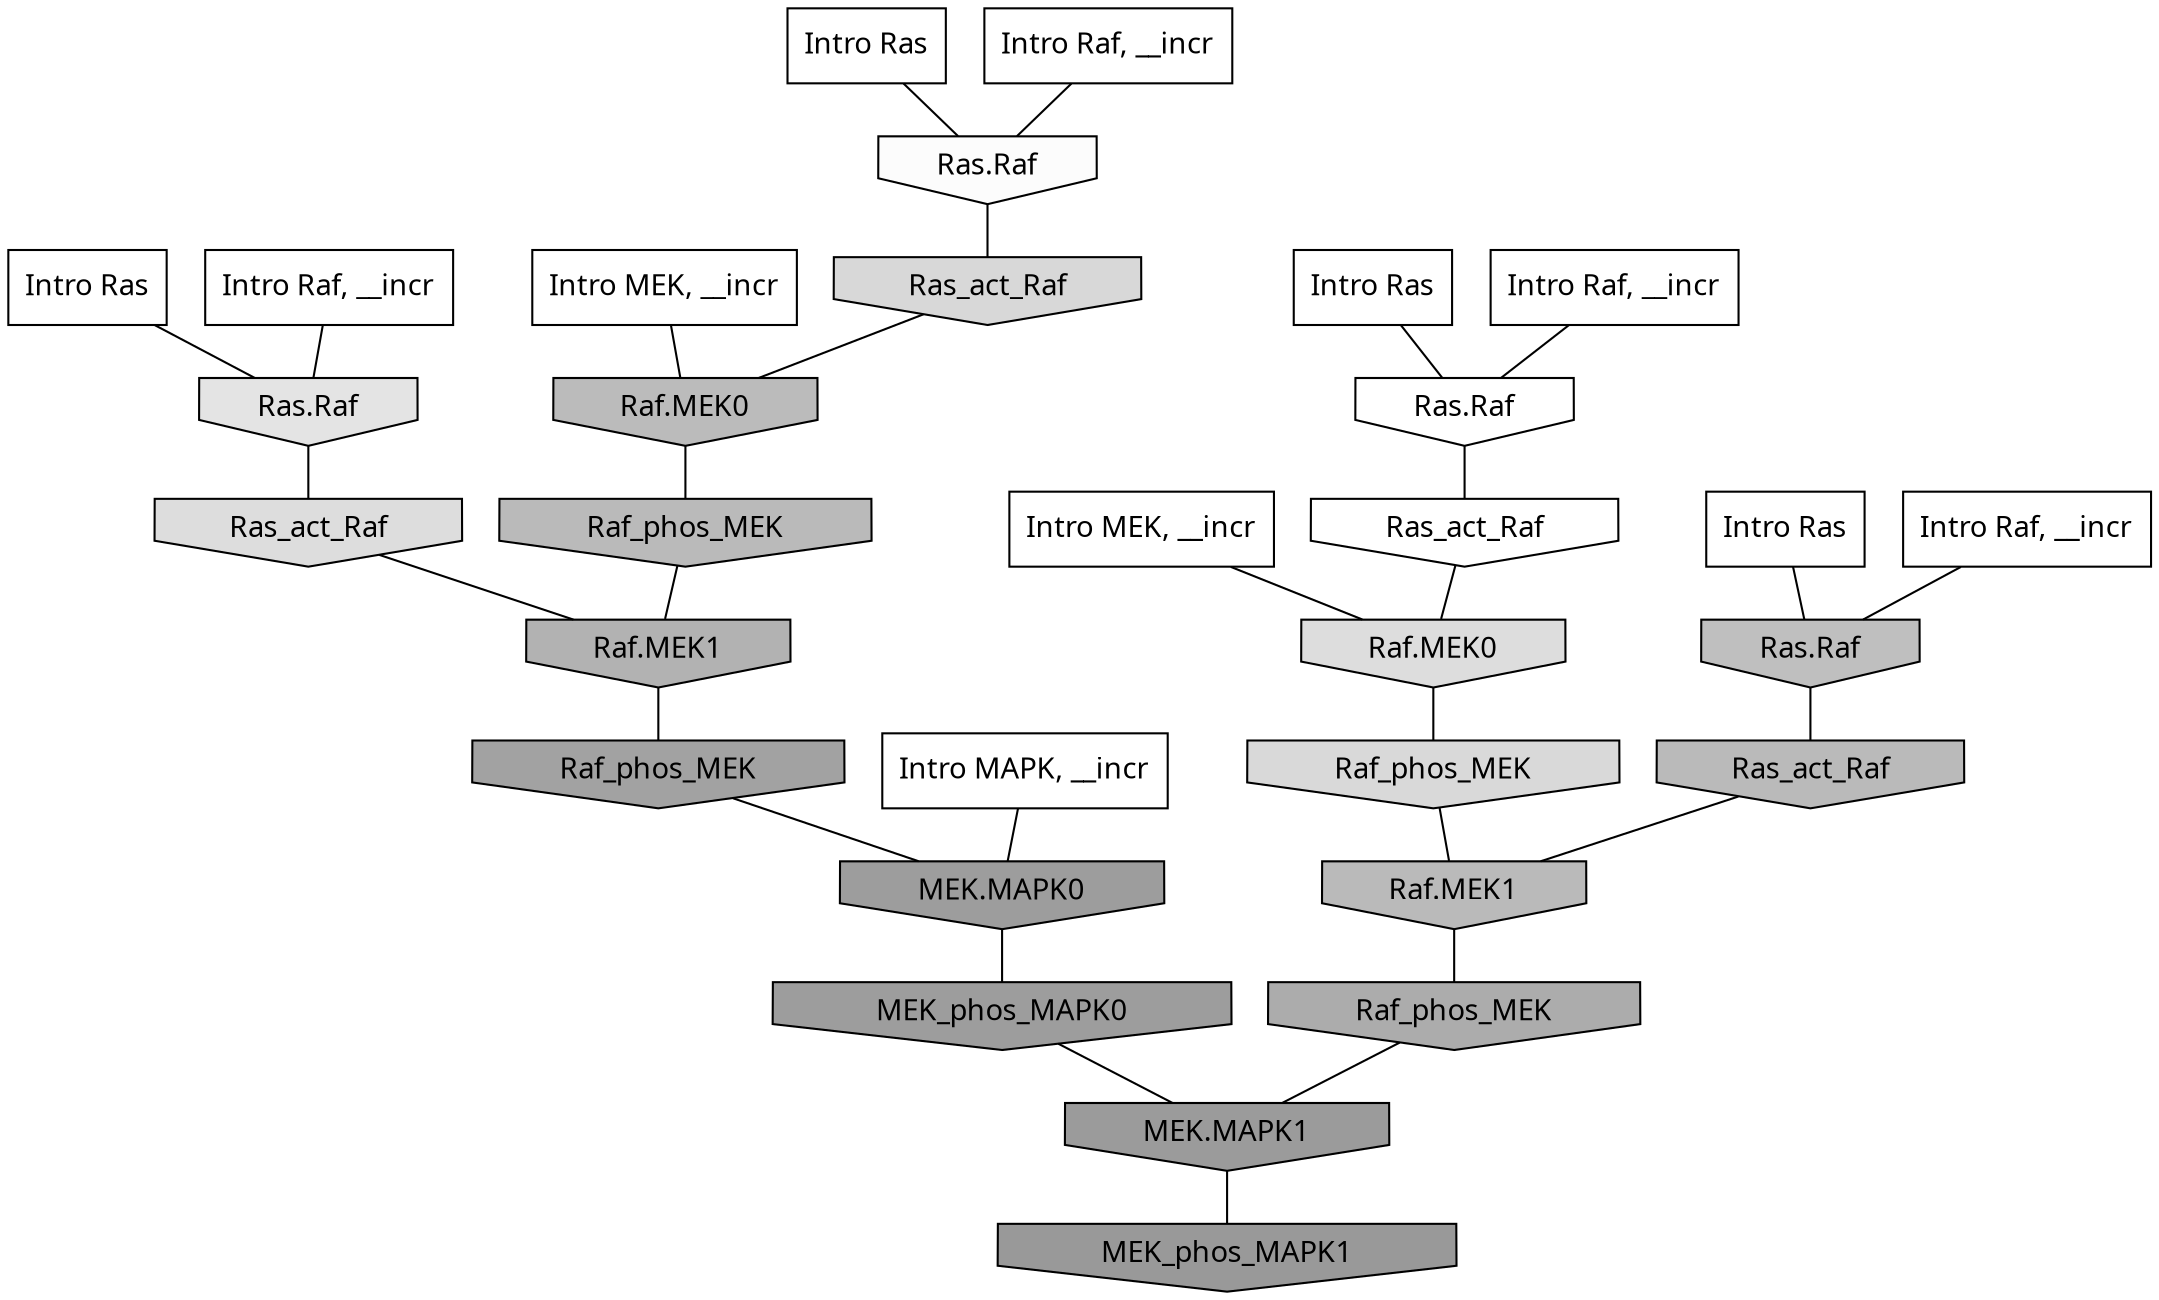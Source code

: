digraph G{
  rankdir="TB";
  ranksep=0.30;
  node [fontname="CMU Serif"];
  edge [fontname="CMU Serif"];
  
  4 [label="Intro Ras", shape=rectangle, style=filled, fillcolor="0.000 0.000 1.000"]
  
  7 [label="Intro Ras", shape=rectangle, style=filled, fillcolor="0.000 0.000 1.000"]
  
  48 [label="Intro Ras", shape=rectangle, style=filled, fillcolor="0.000 0.000 1.000"]
  
  64 [label="Intro Ras", shape=rectangle, style=filled, fillcolor="0.000 0.000 1.000"]
  
  132 [label="Intro Raf, __incr", shape=rectangle, style=filled, fillcolor="0.000 0.000 1.000"]
  
  472 [label="Intro Raf, __incr", shape=rectangle, style=filled, fillcolor="0.000 0.000 1.000"]
  
  518 [label="Intro Raf, __incr", shape=rectangle, style=filled, fillcolor="0.000 0.000 1.000"]
  
  901 [label="Intro Raf, __incr", shape=rectangle, style=filled, fillcolor="0.000 0.000 1.000"]
  
  1552 [label="Intro MEK, __incr", shape=rectangle, style=filled, fillcolor="0.000 0.000 1.000"]
  
  2021 [label="Intro MEK, __incr", shape=rectangle, style=filled, fillcolor="0.000 0.000 1.000"]
  
  2529 [label="Intro MAPK, __incr", shape=rectangle, style=filled, fillcolor="0.000 0.000 1.000"]
  
  3281 [label="Ras.Raf", shape=invhouse, style=filled, fillcolor="0.000 0.000 1.000"]
  
  3304 [label="Ras_act_Raf", shape=invhouse, style=filled, fillcolor="0.000 0.000 1.000"]
  
  3402 [label="Ras.Raf", shape=invhouse, style=filled, fillcolor="0.000 0.000 0.987"]
  
  4497 [label="Ras.Raf", shape=invhouse, style=filled, fillcolor="0.000 0.000 0.892"]
  
  4887 [label="Raf.MEK0", shape=invhouse, style=filled, fillcolor="0.000 0.000 0.867"]
  
  4935 [label="Ras_act_Raf", shape=invhouse, style=filled, fillcolor="0.000 0.000 0.864"]
  
  5166 [label="Raf_phos_MEK", shape=invhouse, style=filled, fillcolor="0.000 0.000 0.850"]
  
  5235 [label="Ras_act_Raf", shape=invhouse, style=filled, fillcolor="0.000 0.000 0.846"]
  
  7539 [label="Ras.Raf", shape=invhouse, style=filled, fillcolor="0.000 0.000 0.747"]
  
  7958 [label="Raf.MEK0", shape=invhouse, style=filled, fillcolor="0.000 0.000 0.733"]
  
  8073 [label="Raf_phos_MEK", shape=invhouse, style=filled, fillcolor="0.000 0.000 0.729"]
  
  8118 [label="Ras_act_Raf", shape=invhouse, style=filled, fillcolor="0.000 0.000 0.728"]
  
  8120 [label="Raf.MEK1", shape=invhouse, style=filled, fillcolor="0.000 0.000 0.728"]
  
  9162 [label="Raf.MEK1", shape=invhouse, style=filled, fillcolor="0.000 0.000 0.697"]
  
  10334 [label="Raf_phos_MEK", shape=invhouse, style=filled, fillcolor="0.000 0.000 0.672"]
  
  12296 [label="Raf_phos_MEK", shape=invhouse, style=filled, fillcolor="0.000 0.000 0.635"]
  
  13442 [label="MEK.MAPK0", shape=invhouse, style=filled, fillcolor="0.000 0.000 0.616"]
  
  13538 [label="MEK_phos_MAPK0", shape=invhouse, style=filled, fillcolor="0.000 0.000 0.615"]
  
  14166 [label="MEK.MAPK1", shape=invhouse, style=filled, fillcolor="0.000 0.000 0.606"]
  
  14670 [label="MEK_phos_MAPK1", shape=invhouse, style=filled, fillcolor="0.000 0.000 0.600"]
  
  
  14166 -> 14670 [dir=none, color="0.000 0.000 0.000"] 
  13538 -> 14166 [dir=none, color="0.000 0.000 0.000"] 
  13442 -> 13538 [dir=none, color="0.000 0.000 0.000"] 
  12296 -> 13442 [dir=none, color="0.000 0.000 0.000"] 
  10334 -> 14166 [dir=none, color="0.000 0.000 0.000"] 
  9162 -> 12296 [dir=none, color="0.000 0.000 0.000"] 
  8120 -> 10334 [dir=none, color="0.000 0.000 0.000"] 
  8118 -> 8120 [dir=none, color="0.000 0.000 0.000"] 
  8073 -> 9162 [dir=none, color="0.000 0.000 0.000"] 
  7958 -> 8073 [dir=none, color="0.000 0.000 0.000"] 
  7539 -> 8118 [dir=none, color="0.000 0.000 0.000"] 
  5235 -> 7958 [dir=none, color="0.000 0.000 0.000"] 
  5166 -> 8120 [dir=none, color="0.000 0.000 0.000"] 
  4935 -> 9162 [dir=none, color="0.000 0.000 0.000"] 
  4887 -> 5166 [dir=none, color="0.000 0.000 0.000"] 
  4497 -> 4935 [dir=none, color="0.000 0.000 0.000"] 
  3402 -> 5235 [dir=none, color="0.000 0.000 0.000"] 
  3304 -> 4887 [dir=none, color="0.000 0.000 0.000"] 
  3281 -> 3304 [dir=none, color="0.000 0.000 0.000"] 
  2529 -> 13442 [dir=none, color="0.000 0.000 0.000"] 
  2021 -> 4887 [dir=none, color="0.000 0.000 0.000"] 
  1552 -> 7958 [dir=none, color="0.000 0.000 0.000"] 
  901 -> 3402 [dir=none, color="0.000 0.000 0.000"] 
  518 -> 7539 [dir=none, color="0.000 0.000 0.000"] 
  472 -> 3281 [dir=none, color="0.000 0.000 0.000"] 
  132 -> 4497 [dir=none, color="0.000 0.000 0.000"] 
  64 -> 3281 [dir=none, color="0.000 0.000 0.000"] 
  48 -> 3402 [dir=none, color="0.000 0.000 0.000"] 
  7 -> 7539 [dir=none, color="0.000 0.000 0.000"] 
  4 -> 4497 [dir=none, color="0.000 0.000 0.000"] 
  
  }
